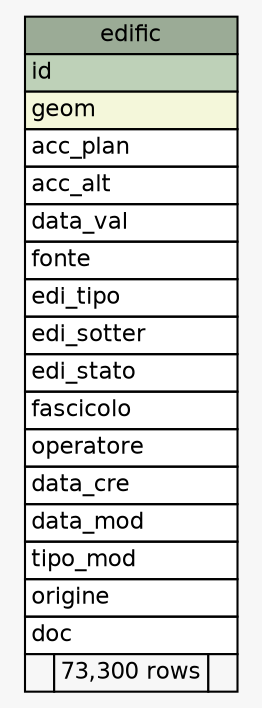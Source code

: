 // dot 2.38.0 on Mac OS X 10.10.1
// SchemaSpy rev 590
digraph "edific" {
  graph [
    rankdir="RL"
    bgcolor="#f7f7f7"
    nodesep="0.18"
    ranksep="0.46"
    fontname="Helvetica"
    fontsize="11"
  ];
  node [
    fontname="Helvetica"
    fontsize="11"
    shape="plaintext"
  ];
  edge [
    arrowsize="0.8"
  ];
  "edific" [
    label=<
    <TABLE BORDER="0" CELLBORDER="1" CELLSPACING="0" BGCOLOR="#ffffff">
      <TR><TD COLSPAN="3" BGCOLOR="#9bab96" ALIGN="CENTER">edific</TD></TR>
      <TR><TD PORT="id" COLSPAN="3" BGCOLOR="#bed1b8" ALIGN="LEFT">id</TD></TR>
      <TR><TD PORT="geom" COLSPAN="3" BGCOLOR="#f4f7da" ALIGN="LEFT">geom</TD></TR>
      <TR><TD PORT="acc_plan" COLSPAN="3" ALIGN="LEFT">acc_plan</TD></TR>
      <TR><TD PORT="acc_alt" COLSPAN="3" ALIGN="LEFT">acc_alt</TD></TR>
      <TR><TD PORT="data_val" COLSPAN="3" ALIGN="LEFT">data_val</TD></TR>
      <TR><TD PORT="fonte" COLSPAN="3" ALIGN="LEFT">fonte</TD></TR>
      <TR><TD PORT="edi_tipo" COLSPAN="3" ALIGN="LEFT">edi_tipo</TD></TR>
      <TR><TD PORT="edi_sotter" COLSPAN="3" ALIGN="LEFT">edi_sotter</TD></TR>
      <TR><TD PORT="edi_stato" COLSPAN="3" ALIGN="LEFT">edi_stato</TD></TR>
      <TR><TD PORT="fascicolo" COLSPAN="3" ALIGN="LEFT">fascicolo</TD></TR>
      <TR><TD PORT="operatore" COLSPAN="3" ALIGN="LEFT">operatore</TD></TR>
      <TR><TD PORT="data_cre" COLSPAN="3" ALIGN="LEFT">data_cre</TD></TR>
      <TR><TD PORT="data_mod" COLSPAN="3" ALIGN="LEFT">data_mod</TD></TR>
      <TR><TD PORT="tipo_mod" COLSPAN="3" ALIGN="LEFT">tipo_mod</TD></TR>
      <TR><TD PORT="origine" COLSPAN="3" ALIGN="LEFT">origine</TD></TR>
      <TR><TD PORT="doc" COLSPAN="3" ALIGN="LEFT">doc</TD></TR>
      <TR><TD ALIGN="LEFT" BGCOLOR="#f7f7f7">  </TD><TD ALIGN="RIGHT" BGCOLOR="#f7f7f7">73,300 rows</TD><TD ALIGN="RIGHT" BGCOLOR="#f7f7f7">  </TD></TR>
    </TABLE>>
    URL="tables/edific.html"
    tooltip="edific"
  ];
}
